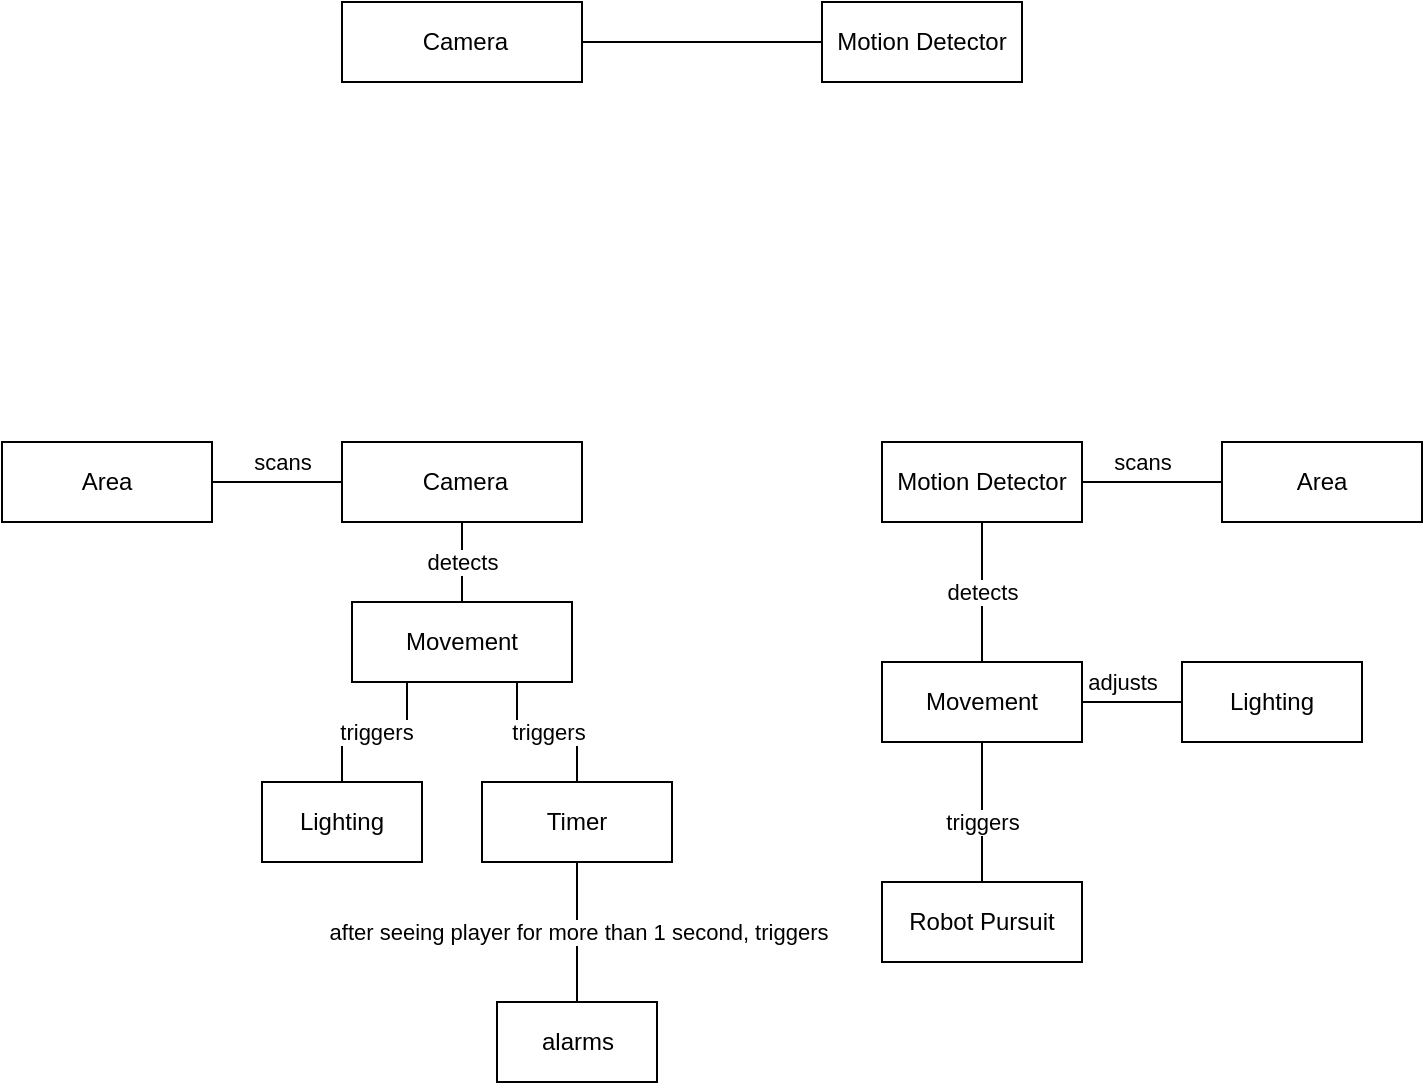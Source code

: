 <mxfile version="15.7.3" type="github">
  <diagram id="AEDi9TwQ1VaAHmFlA1zu" name="Page-1">
    <mxGraphModel dx="1422" dy="737" grid="1" gridSize="10" guides="1" tooltips="1" connect="1" arrows="1" fold="1" page="1" pageScale="1" pageWidth="850" pageHeight="1100" math="0" shadow="0">
      <root>
        <mxCell id="0" />
        <mxCell id="1" parent="0" />
        <mxCell id="_6JpONXqSh-gxluHiXGR-3" style="edgeStyle=orthogonalEdgeStyle;rounded=0;orthogonalLoop=1;jettySize=auto;html=1;exitX=1;exitY=0.5;exitDx=0;exitDy=0;endArrow=none;endFill=0;" edge="1" parent="1" source="viAdILlufs-KH7HVGw0T-1" target="_6JpONXqSh-gxluHiXGR-1">
          <mxGeometry relative="1" as="geometry" />
        </mxCell>
        <mxCell id="viAdILlufs-KH7HVGw0T-1" value="&amp;nbsp;Camera" style="rounded=0;whiteSpace=wrap;html=1;" parent="1" vertex="1">
          <mxGeometry x="200" y="20" width="120" height="40" as="geometry" />
        </mxCell>
        <mxCell id="_6JpONXqSh-gxluHiXGR-4" value="detects" style="edgeStyle=orthogonalEdgeStyle;rounded=0;orthogonalLoop=1;jettySize=auto;html=1;exitX=0.5;exitY=1;exitDx=0;exitDy=0;entryX=0.5;entryY=0;entryDx=0;entryDy=0;endArrow=none;endFill=0;" edge="1" parent="1" source="viAdILlufs-KH7HVGw0T-2" target="viAdILlufs-KH7HVGw0T-12">
          <mxGeometry relative="1" as="geometry" />
        </mxCell>
        <mxCell id="_6JpONXqSh-gxluHiXGR-7" value="scans" style="edgeStyle=orthogonalEdgeStyle;rounded=0;orthogonalLoop=1;jettySize=auto;html=1;exitX=1;exitY=0.5;exitDx=0;exitDy=0;entryX=0;entryY=0.5;entryDx=0;entryDy=0;endArrow=none;endFill=0;" edge="1" parent="1" source="viAdILlufs-KH7HVGw0T-2" target="viAdILlufs-KH7HVGw0T-14">
          <mxGeometry x="-0.143" y="10" relative="1" as="geometry">
            <mxPoint as="offset" />
          </mxGeometry>
        </mxCell>
        <mxCell id="viAdILlufs-KH7HVGw0T-2" value="Motion Detector" style="rounded=0;whiteSpace=wrap;html=1;" parent="1" vertex="1">
          <mxGeometry x="470" y="240" width="100" height="40" as="geometry" />
        </mxCell>
        <mxCell id="_6JpONXqSh-gxluHiXGR-9" value="triggers" style="edgeStyle=orthogonalEdgeStyle;rounded=0;orthogonalLoop=1;jettySize=auto;html=1;exitX=0.5;exitY=0;exitDx=0;exitDy=0;entryX=0.25;entryY=1;entryDx=0;entryDy=0;endArrow=none;endFill=0;" edge="1" parent="1" source="viAdILlufs-KH7HVGw0T-9" target="viAdILlufs-KH7HVGw0T-10">
          <mxGeometry relative="1" as="geometry" />
        </mxCell>
        <mxCell id="viAdILlufs-KH7HVGw0T-9" value="Lighting" style="rounded=0;whiteSpace=wrap;html=1;" parent="1" vertex="1">
          <mxGeometry x="160" y="410" width="80" height="40" as="geometry" />
        </mxCell>
        <mxCell id="_6JpONXqSh-gxluHiXGR-11" value="detects" style="edgeStyle=orthogonalEdgeStyle;rounded=0;orthogonalLoop=1;jettySize=auto;html=1;exitX=0.5;exitY=0;exitDx=0;exitDy=0;entryX=0.5;entryY=1;entryDx=0;entryDy=0;endArrow=none;endFill=0;" edge="1" parent="1" source="viAdILlufs-KH7HVGw0T-10" target="_6JpONXqSh-gxluHiXGR-2">
          <mxGeometry relative="1" as="geometry" />
        </mxCell>
        <mxCell id="_6JpONXqSh-gxluHiXGR-13" value="triggers" style="edgeStyle=orthogonalEdgeStyle;rounded=0;orthogonalLoop=1;jettySize=auto;html=1;exitX=0.75;exitY=1;exitDx=0;exitDy=0;entryX=0.5;entryY=0;entryDx=0;entryDy=0;endArrow=none;endFill=0;" edge="1" parent="1" source="viAdILlufs-KH7HVGw0T-10" target="viAdILlufs-KH7HVGw0T-11">
          <mxGeometry relative="1" as="geometry" />
        </mxCell>
        <mxCell id="viAdILlufs-KH7HVGw0T-10" value="Movement" style="rounded=0;whiteSpace=wrap;html=1;" parent="1" vertex="1">
          <mxGeometry x="205" y="320" width="110" height="40" as="geometry" />
        </mxCell>
        <mxCell id="_6JpONXqSh-gxluHiXGR-12" value="after seeing player for more than 1 second, triggers" style="edgeStyle=orthogonalEdgeStyle;rounded=0;orthogonalLoop=1;jettySize=auto;html=1;exitX=0.5;exitY=1;exitDx=0;exitDy=0;entryX=0.5;entryY=0;entryDx=0;entryDy=0;endArrow=none;endFill=0;" edge="1" parent="1" source="viAdILlufs-KH7HVGw0T-11" target="viAdILlufs-KH7HVGw0T-22">
          <mxGeometry relative="1" as="geometry" />
        </mxCell>
        <mxCell id="viAdILlufs-KH7HVGw0T-11" value="Timer" style="rounded=0;whiteSpace=wrap;html=1;" parent="1" vertex="1">
          <mxGeometry x="270" y="410" width="95" height="40" as="geometry" />
        </mxCell>
        <mxCell id="_6JpONXqSh-gxluHiXGR-5" value="adjusts" style="edgeStyle=orthogonalEdgeStyle;rounded=0;orthogonalLoop=1;jettySize=auto;html=1;exitX=1;exitY=0.5;exitDx=0;exitDy=0;entryX=0;entryY=0.5;entryDx=0;entryDy=0;endArrow=none;endFill=0;" edge="1" parent="1" source="viAdILlufs-KH7HVGw0T-12" target="viAdILlufs-KH7HVGw0T-13">
          <mxGeometry x="-0.2" y="10" relative="1" as="geometry">
            <mxPoint as="offset" />
          </mxGeometry>
        </mxCell>
        <mxCell id="viAdILlufs-KH7HVGw0T-12" value="Movement" style="rounded=0;whiteSpace=wrap;html=1;" parent="1" vertex="1">
          <mxGeometry x="470" y="350" width="100" height="40" as="geometry" />
        </mxCell>
        <mxCell id="viAdILlufs-KH7HVGw0T-13" value="Lighting" style="rounded=0;whiteSpace=wrap;html=1;" parent="1" vertex="1">
          <mxGeometry x="620" y="350" width="90" height="40" as="geometry" />
        </mxCell>
        <mxCell id="viAdILlufs-KH7HVGw0T-14" value="Area" style="rounded=0;whiteSpace=wrap;html=1;" parent="1" vertex="1">
          <mxGeometry x="640" y="240" width="100" height="40" as="geometry" />
        </mxCell>
        <mxCell id="_6JpONXqSh-gxluHiXGR-8" value="scans" style="edgeStyle=orthogonalEdgeStyle;rounded=0;orthogonalLoop=1;jettySize=auto;html=1;exitX=1;exitY=0.5;exitDx=0;exitDy=0;entryX=0;entryY=0.5;entryDx=0;entryDy=0;endArrow=none;endFill=0;" edge="1" parent="1" source="viAdILlufs-KH7HVGw0T-15" target="_6JpONXqSh-gxluHiXGR-2">
          <mxGeometry x="0.077" y="10" relative="1" as="geometry">
            <mxPoint as="offset" />
          </mxGeometry>
        </mxCell>
        <mxCell id="viAdILlufs-KH7HVGw0T-15" value="Area" style="rounded=0;whiteSpace=wrap;html=1;" parent="1" vertex="1">
          <mxGeometry x="30" y="240" width="105" height="40" as="geometry" />
        </mxCell>
        <mxCell id="viAdILlufs-KH7HVGw0T-22" value="alarms" style="rounded=0;whiteSpace=wrap;html=1;" parent="1" vertex="1">
          <mxGeometry x="277.5" y="520" width="80" height="40" as="geometry" />
        </mxCell>
        <mxCell id="_6JpONXqSh-gxluHiXGR-6" value="triggers" style="edgeStyle=orthogonalEdgeStyle;rounded=0;orthogonalLoop=1;jettySize=auto;html=1;exitX=0.5;exitY=0;exitDx=0;exitDy=0;entryX=0.5;entryY=1;entryDx=0;entryDy=0;endArrow=none;endFill=0;" edge="1" parent="1" source="viAdILlufs-KH7HVGw0T-24" target="viAdILlufs-KH7HVGw0T-12">
          <mxGeometry x="-0.143" relative="1" as="geometry">
            <mxPoint as="offset" />
          </mxGeometry>
        </mxCell>
        <mxCell id="viAdILlufs-KH7HVGw0T-24" value="Robot Pursuit" style="rounded=0;whiteSpace=wrap;html=1;" parent="1" vertex="1">
          <mxGeometry x="470" y="460" width="100" height="40" as="geometry" />
        </mxCell>
        <mxCell id="_6JpONXqSh-gxluHiXGR-1" value="Motion Detector" style="rounded=0;whiteSpace=wrap;html=1;" vertex="1" parent="1">
          <mxGeometry x="440" y="20" width="100" height="40" as="geometry" />
        </mxCell>
        <mxCell id="_6JpONXqSh-gxluHiXGR-2" value="&amp;nbsp;Camera" style="rounded=0;whiteSpace=wrap;html=1;" vertex="1" parent="1">
          <mxGeometry x="200" y="240" width="120" height="40" as="geometry" />
        </mxCell>
      </root>
    </mxGraphModel>
  </diagram>
</mxfile>
